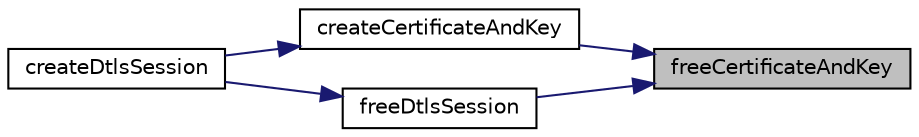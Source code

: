 digraph "freeCertificateAndKey"
{
 // LATEX_PDF_SIZE
  edge [fontname="Helvetica",fontsize="10",labelfontname="Helvetica",labelfontsize="10"];
  node [fontname="Helvetica",fontsize="10",shape=record];
  rankdir="RL";
  Node1 [label="freeCertificateAndKey",height=0.2,width=0.4,color="black", fillcolor="grey75", style="filled", fontcolor="black",tooltip=" "];
  Node1 -> Node2 [dir="back",color="midnightblue",fontsize="10",style="solid",fontname="Helvetica"];
  Node2 [label="createCertificateAndKey",height=0.2,width=0.4,color="black", fillcolor="white", style="filled",URL="$Dtls__mbedtls_8c.html#aeb739e880d3edc3d95e7135805114f13",tooltip=" "];
  Node2 -> Node3 [dir="back",color="midnightblue",fontsize="10",style="solid",fontname="Helvetica"];
  Node3 [label="createDtlsSession",height=0.2,width=0.4,color="black", fillcolor="white", style="filled",URL="$Dtls__mbedtls_8c.html#ac40bba1019de3e73a9006b12c9dc4eaa",tooltip=" "];
  Node1 -> Node4 [dir="back",color="midnightblue",fontsize="10",style="solid",fontname="Helvetica"];
  Node4 [label="freeDtlsSession",height=0.2,width=0.4,color="black", fillcolor="white", style="filled",URL="$Dtls__mbedtls_8c.html#aa1b6a668704b0b7ddf99be1f7977b8ba",tooltip=" "];
  Node4 -> Node3 [dir="back",color="midnightblue",fontsize="10",style="solid",fontname="Helvetica"];
}

